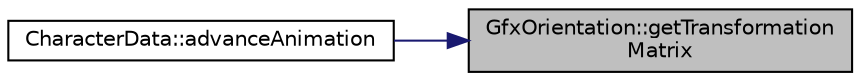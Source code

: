 digraph "GfxOrientation::getTransformationMatrix"
{
 // LATEX_PDF_SIZE
  edge [fontname="Helvetica",fontsize="10",labelfontname="Helvetica",labelfontsize="10"];
  node [fontname="Helvetica",fontsize="10",shape=record];
  rankdir="RL";
  Node1 [label="GfxOrientation::getTransformation\lMatrix",height=0.2,width=0.4,color="black", fillcolor="grey75", style="filled", fontcolor="black",tooltip="Compiles the transformation matrix of this orientation."];
  Node1 -> Node2 [dir="back",color="midnightblue",fontsize="10",style="solid",fontname="Helvetica"];
  Node2 [label="CharacterData::advanceAnimation",height=0.2,width=0.4,color="black", fillcolor="white", style="filled",URL="$structCharacterData.html#aea70cab10fae686e58b508e8a5968737",tooltip=" "];
}
